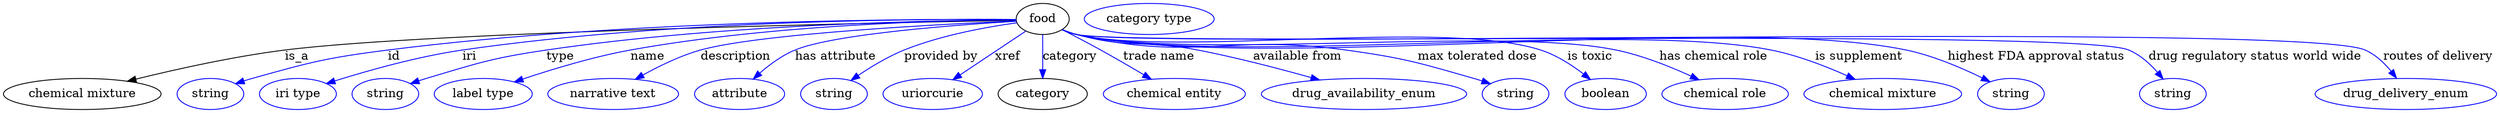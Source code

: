 digraph {
	graph [bb="0,0,2872.6,123"];
	node [label="\N"];
	food	[height=0.5,
		label=food,
		pos="1197,105",
		width=0.84854];
	"chemical mixture"	[height=0.5,
		pos="90.992,18",
		width=2.5276];
	food -> "chemical mixture"	[label=is_a,
		lp="337.99,61.5",
		pos="e,142.84,32.798 1166.5,103.48 1032.1,101.07 492.16,90.256 323.99,69 265.29,61.581 199.47,46.848 152.79,35.287"];
	id	[color=blue,
		height=0.5,
		label=string,
		pos="237.99,18",
		width=1.0652];
	food -> id	[color=blue,
		label=id,
		lp="449.99,61.5",
		pos="e,266.98,29.966 1166.3,104.34 1063.5,105.1 722.15,104.58 442.99,69 372.26,59.984 354.64,55.278 285.99,36 282.89,35.128 279.69,34.158 \
276.49,33.138",
		style=solid];
	iri	[color=blue,
		height=0.5,
		label="iri type",
		pos="338.99,18",
		width=1.2277];
	food -> iri	[color=blue,
		label=iri,
		lp="536.99,61.5",
		pos="e,372.16,30.157 1166.2,104.41 1070.8,105.25 772.6,104.62 528.99,69 477.56,61.48 420.04,45.196 381.9,33.247",
		style=solid];
	type	[color=blue,
		height=0.5,
		label=string,
		pos="439.99,18",
		width=1.0652];
	food -> type	[color=blue,
		label=type,
		lp="640.99,61.5",
		pos="e,468.91,30.034 1166.4,103.99 1080.6,103.56 830.17,99.572 624.99,69 562.62,59.706 547.41,54.087 486.99,36 484.23,35.172 481.38,34.272 \
478.53,33.332",
		style=solid];
	name	[color=blue,
		height=0.5,
		label="label type",
		pos="552.99,18",
		width=1.5707];
	food -> name	[color=blue,
		label=name,
		lp="741.99,61.5",
		pos="e,588.71,32.003 1166.4,104 1090.5,103.52 887.73,99.262 721.99,69 679.25,61.197 631.94,46.669 598.27,35.276",
		style=solid];
	description	[color=blue,
		height=0.5,
		label="narrative text",
		pos="702.99,18",
		width=2.0943];
	food -> description	[color=blue,
		label=description,
		lp="842.49,61.5",
		pos="e,728.35,35.208 1166.6,102.79 1086.5,99.37 870.51,88.557 801.99,69 779.34,62.535 755.73,50.831 737.25,40.372",
		style=solid];
	"has attribute"	[color=blue,
		height=0.5,
		label=attribute,
		pos="847.99,18",
		width=1.4443];
	food -> "has attribute"	[color=blue,
		label="has attribute",
		lp="957.99,61.5",
		pos="e,863.46,35.361 1166.6,102.37 1102.8,98.6 956.68,88.117 910.99,69 896.27,62.841 882.14,52.219 871.01,42.344",
		style=solid];
	"provided by"	[color=blue,
		height=0.5,
		label=string,
		pos="955.99,18",
		width=1.0652];
	food -> "provided by"	[color=blue,
		label="provided by",
		lp="1079.5,61.5",
		pos="e,975.62,33.752 1167.2,100.54 1134.4,96.042 1080.5,86.585 1037,69 1018.3,61.44 999.01,49.724 983.96,39.533",
		style=solid];
	xref	[color=blue,
		height=0.5,
		label=uriorcurie,
		pos="1070,18",
		width=1.5887];
	food -> xref	[color=blue,
		label=xref,
		lp="1156.5,61.5",
		pos="e,1093.2,34.563 1177.4,90.905 1157.2,77.384 1125.4,56.075 1101.6,40.159",
		style=solid];
	category	[height=0.5,
		pos="1197,18",
		width=1.4263];
	food -> category	[color=blue,
		label=category,
		lp="1228.5,61.5",
		pos="e,1197,36.175 1197,86.799 1197,75.163 1197,59.548 1197,46.237",
		style=solid];
	"trade name"	[color=blue,
		height=0.5,
		label="chemical entity",
		pos="1348,18",
		width=2.2748];
	food -> "trade name"	[color=blue,
		label="trade name",
		lp="1331,61.5",
		pos="e,1321.7,35.143 1219.5,92.641 1232.6,85.938 1249.3,77.188 1264,69 1280.2,59.957 1297.9,49.52 1312.8,40.529",
		style=solid];
	"available from"	[color=blue,
		height=0.5,
		label=drug_availability_enum,
		pos="1566,18",
		width=3.2858];
	food -> "available from"	[color=blue,
		label="available from",
		lp="1491.5,61.5",
		pos="e,1515.2,34.284 1219.7,92.822 1224.9,90.6 1230.6,88.494 1236,87 1296.5,70.299 1314.4,81.008 1376,69 1419.8,60.46 1468.4,47.592 1505.5,\
37.05",
		style=solid];
	"max tolerated dose"	[color=blue,
		height=0.5,
		label=string,
		pos="1741,18",
		width=1.0652];
	food -> "max tolerated dose"	[color=blue,
		label="max tolerated dose",
		lp="1698,61.5",
		pos="e,1712,29.895 1219.6,92.539 1224.9,90.332 1230.5,88.304 1236,87 1370.7,54.838 1409.9,88.327 1547,69 1612.9,59.713 1629.1,54.47 1693,\
36 1696.1,35.104 1699.3,34.118 1702.5,33.086",
		style=solid];
	"is toxic"	[color=blue,
		height=0.5,
		label=boolean,
		pos="1844,18",
		width=1.2999];
	food -> "is toxic"	[color=blue,
		label="is toxic",
		lp="1828,61.5",
		pos="e,1826.9,34.888 1219.2,92.615 1224.6,90.345 1230.4,88.27 1236,87 1352,60.768 1658,106.09 1771,69 1788.6,63.209 1805.9,51.735 1819.2,\
41.238",
		style=solid];
	"has chemical role"	[color=blue,
		height=0.5,
		label="chemical role",
		pos="1982,18",
		width=2.022];
	food -> "has chemical role"	[color=blue,
		label="has chemical role",
		lp="1970.5,61.5",
		pos="e,1952.1,34.555 1219.2,92.596 1224.6,90.327 1230.4,88.257 1236,87 1370.9,56.824 1722.6,97.299 1858,69 1887.6,62.814 1919.1,49.985 \
1943,38.871",
		style=solid];
	"is supplement"	[color=blue,
		height=0.5,
		label="chemical mixture",
		pos="2164,18",
		width=2.5276];
	food -> "is supplement"	[color=blue,
		label="is supplement",
		lp="2138.5,61.5",
		pos="e,2132.6,34.978 1219.2,92.57 1224.5,90.301 1230.4,88.239 1236,87 1409.9,48.707 1862.5,104.16 2037,69 2066.9,62.969 2098.9,50.337 \
2123.3,39.279",
		style=solid];
	"highest FDA approval status"	[color=blue,
		height=0.5,
		label=string,
		pos="2311,18",
		width=1.0652];
	food -> "highest FDA approval status"	[color=blue,
		label="highest FDA approval status",
		lp="2342.5,61.5",
		pos="e,2287,32.385 1219.2,92.555 1224.5,90.287 1230.4,88.229 1236,87 1443.8,41.633 1985,113.3 2193,69 2223,62.606 2255,48.578 2278,37.003",
		style=solid];
	"drug regulatory status world wide"	[color=blue,
		height=0.5,
		label=string,
		pos="2499,18",
		width=1.0652];
	food -> "drug regulatory status world wide"	[color=blue,
		label="drug regulatory status world wide",
		lp="2595,61.5",
		pos="e,2488,35.383 1219.2,92.539 1224.5,90.271 1230.4,88.218 1236,87 1301.9,72.756 2386.9,95.253 2449,69 2461.7,63.62 2472.9,53.313 2481.5,\
43.448",
		style=solid];
	"routes of delivery"	[color=blue,
		height=0.5,
		label=drug_delivery_enum,
		pos="2768,18",
		width=2.9067];
	food -> "routes of delivery"	[color=blue,
		label="routes of delivery",
		lp="2805.5,61.5",
		pos="e,2757.5,36.351 1219.2,92.528 1224.5,90.261 1230.4,88.21 1236,87 1316.7,69.661 2646.6,102.63 2722,69 2733.7,63.797 2743.7,54.05 \
2751.4,44.534",
		style=solid];
	"named thing_category"	[color=blue,
		height=0.5,
		label="category type",
		pos="1320,105",
		width=2.0762];
}
